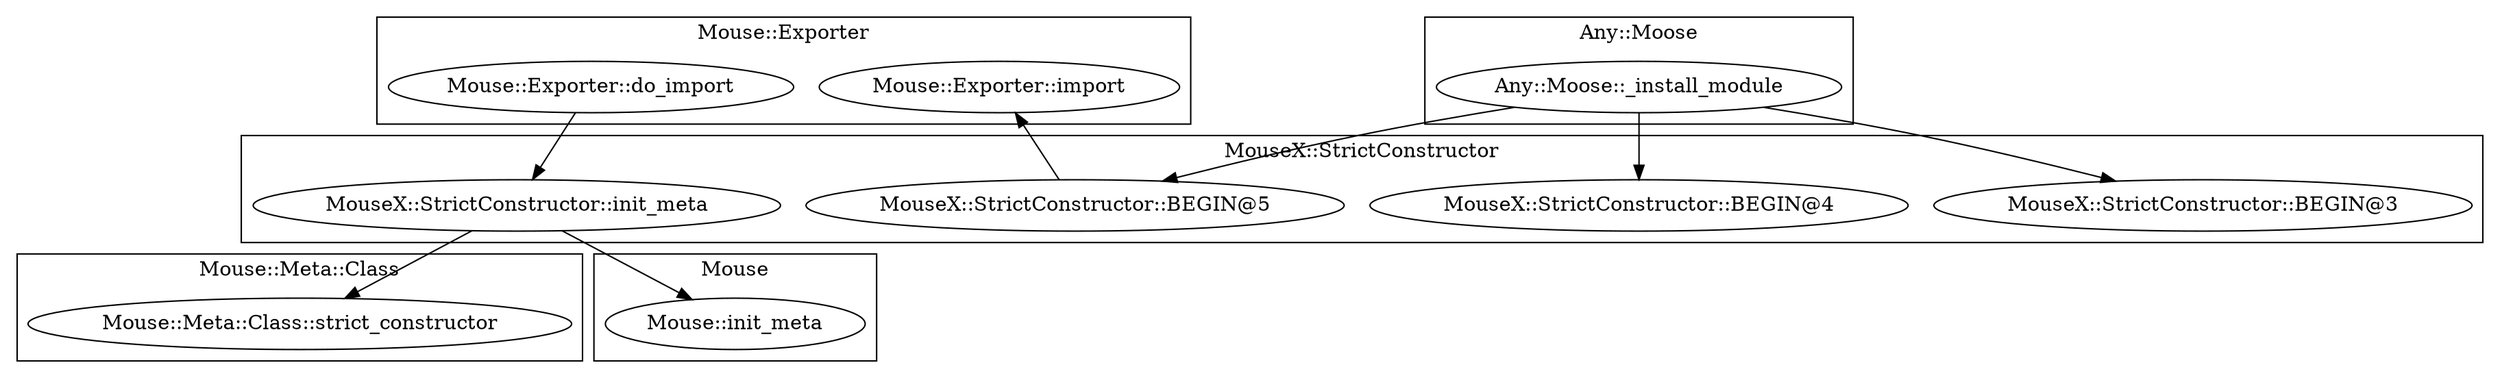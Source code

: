 digraph {
graph [overlap=false]
subgraph cluster_Mouse_Meta_Class {
	label="Mouse::Meta::Class";
	"Mouse::Meta::Class::strict_constructor";
}
subgraph cluster_Mouse_Exporter {
	label="Mouse::Exporter";
	"Mouse::Exporter::import";
	"Mouse::Exporter::do_import";
}
subgraph cluster_Any_Moose {
	label="Any::Moose";
	"Any::Moose::_install_module";
}
subgraph cluster_MouseX_StrictConstructor {
	label="MouseX::StrictConstructor";
	"MouseX::StrictConstructor::BEGIN@3";
	"MouseX::StrictConstructor::BEGIN@5";
	"MouseX::StrictConstructor::init_meta";
	"MouseX::StrictConstructor::BEGIN@4";
}
subgraph cluster_Mouse {
	label="Mouse";
	"Mouse::init_meta";
}
"MouseX::StrictConstructor::init_meta" -> "Mouse::init_meta";
"MouseX::StrictConstructor::init_meta" -> "Mouse::Meta::Class::strict_constructor";
"Any::Moose::_install_module" -> "MouseX::StrictConstructor::BEGIN@3";
"Any::Moose::_install_module" -> "MouseX::StrictConstructor::BEGIN@5";
"Mouse::Exporter::do_import" -> "MouseX::StrictConstructor::init_meta";
"MouseX::StrictConstructor::BEGIN@5" -> "Mouse::Exporter::import";
"Any::Moose::_install_module" -> "MouseX::StrictConstructor::BEGIN@4";
}
